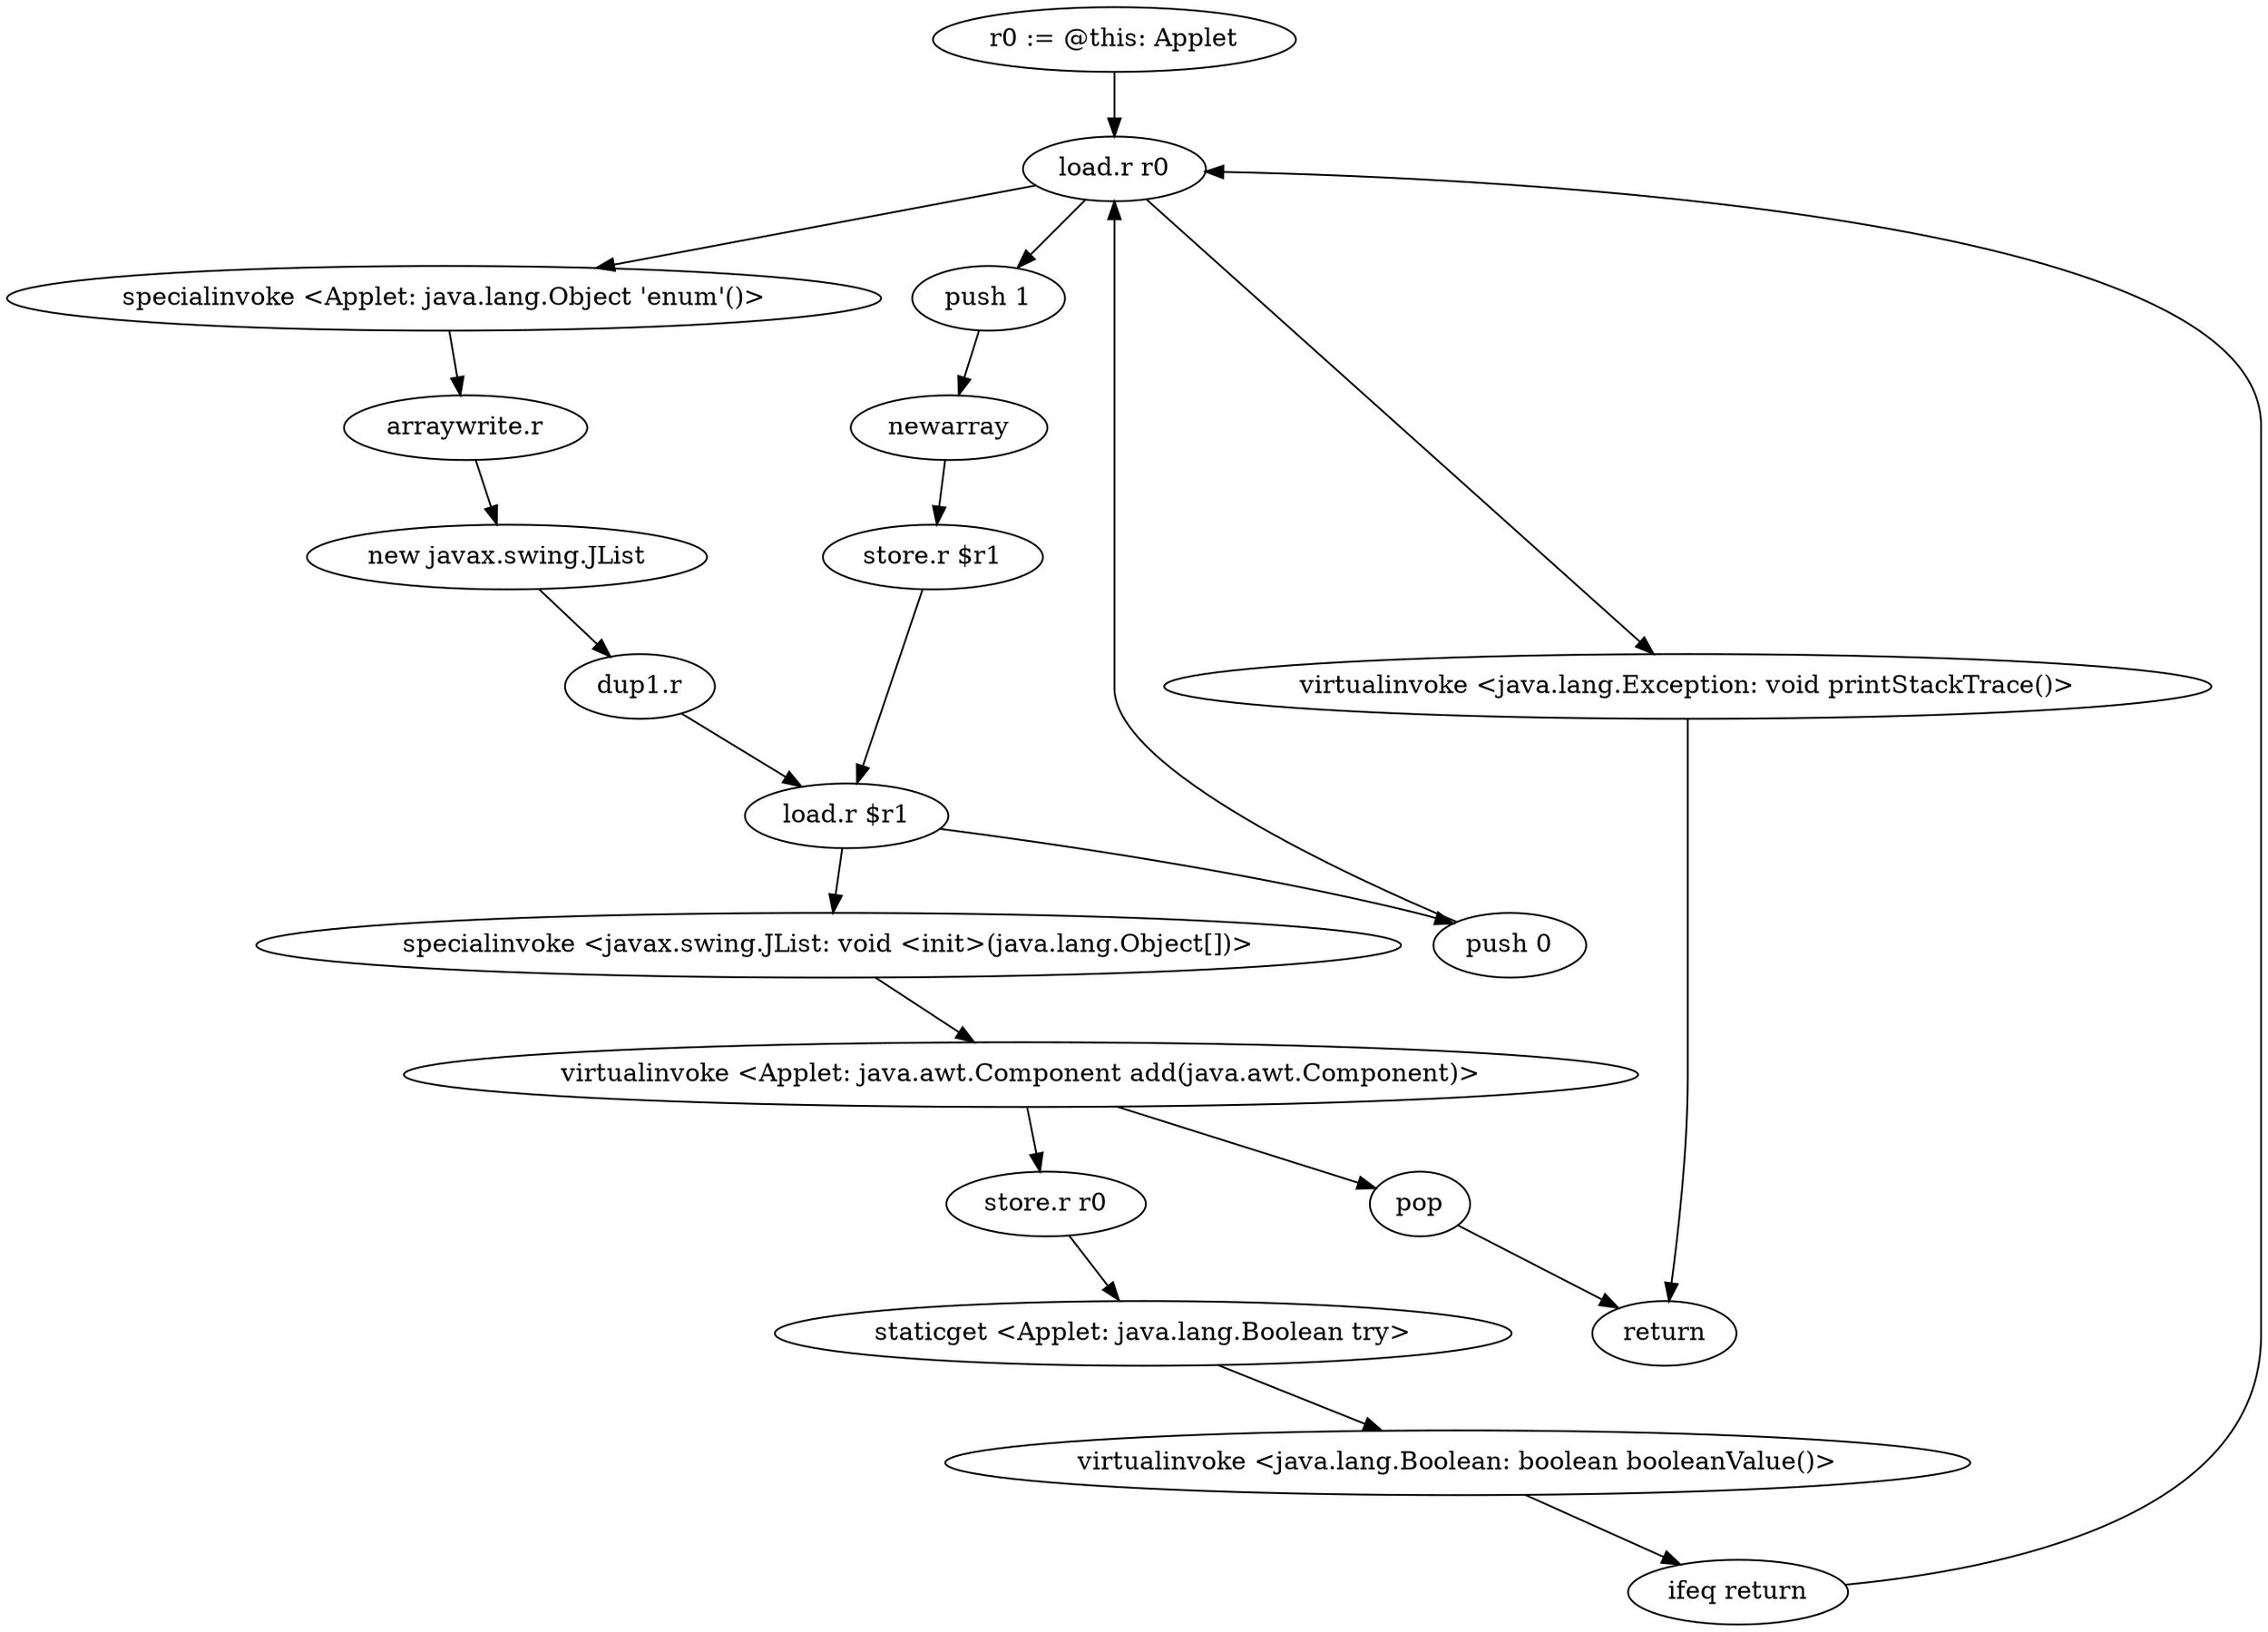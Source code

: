 digraph "" {
    "r0 := @this: Applet"
    "load.r r0"
    "r0 := @this: Applet"->"load.r r0";
    "push 1"
    "load.r r0"->"push 1";
    "newarray"
    "push 1"->"newarray";
    "store.r $r1"
    "newarray"->"store.r $r1";
    "load.r $r1"
    "store.r $r1"->"load.r $r1";
    "push 0"
    "load.r $r1"->"push 0";
    "push 0"->"load.r r0";
    "specialinvoke <Applet: java.lang.Object 'enum'()>"
    "load.r r0"->"specialinvoke <Applet: java.lang.Object 'enum'()>";
    "arraywrite.r"
    "specialinvoke <Applet: java.lang.Object 'enum'()>"->"arraywrite.r";
    "new javax.swing.JList"
    "arraywrite.r"->"new javax.swing.JList";
    "dup1.r"
    "new javax.swing.JList"->"dup1.r";
    "dup1.r"->"load.r $r1";
    "specialinvoke <javax.swing.JList: void <init>(java.lang.Object[])>"
    "load.r $r1"->"specialinvoke <javax.swing.JList: void <init>(java.lang.Object[])>";
    "virtualinvoke <Applet: java.awt.Component add(java.awt.Component)>"
    "specialinvoke <javax.swing.JList: void <init>(java.lang.Object[])>"->"virtualinvoke <Applet: java.awt.Component add(java.awt.Component)>";
    "pop"
    "virtualinvoke <Applet: java.awt.Component add(java.awt.Component)>"->"pop";
    "return"
    "pop"->"return";
    "store.r r0"
    "virtualinvoke <Applet: java.awt.Component add(java.awt.Component)>"->"store.r r0";
    "staticget <Applet: java.lang.Boolean try>"
    "store.r r0"->"staticget <Applet: java.lang.Boolean try>";
    "virtualinvoke <java.lang.Boolean: boolean booleanValue()>"
    "staticget <Applet: java.lang.Boolean try>"->"virtualinvoke <java.lang.Boolean: boolean booleanValue()>";
    "ifeq return"
    "virtualinvoke <java.lang.Boolean: boolean booleanValue()>"->"ifeq return";
    "ifeq return"->"load.r r0";
    "virtualinvoke <java.lang.Exception: void printStackTrace()>"
    "load.r r0"->"virtualinvoke <java.lang.Exception: void printStackTrace()>";
    "virtualinvoke <java.lang.Exception: void printStackTrace()>"->"return";
}
